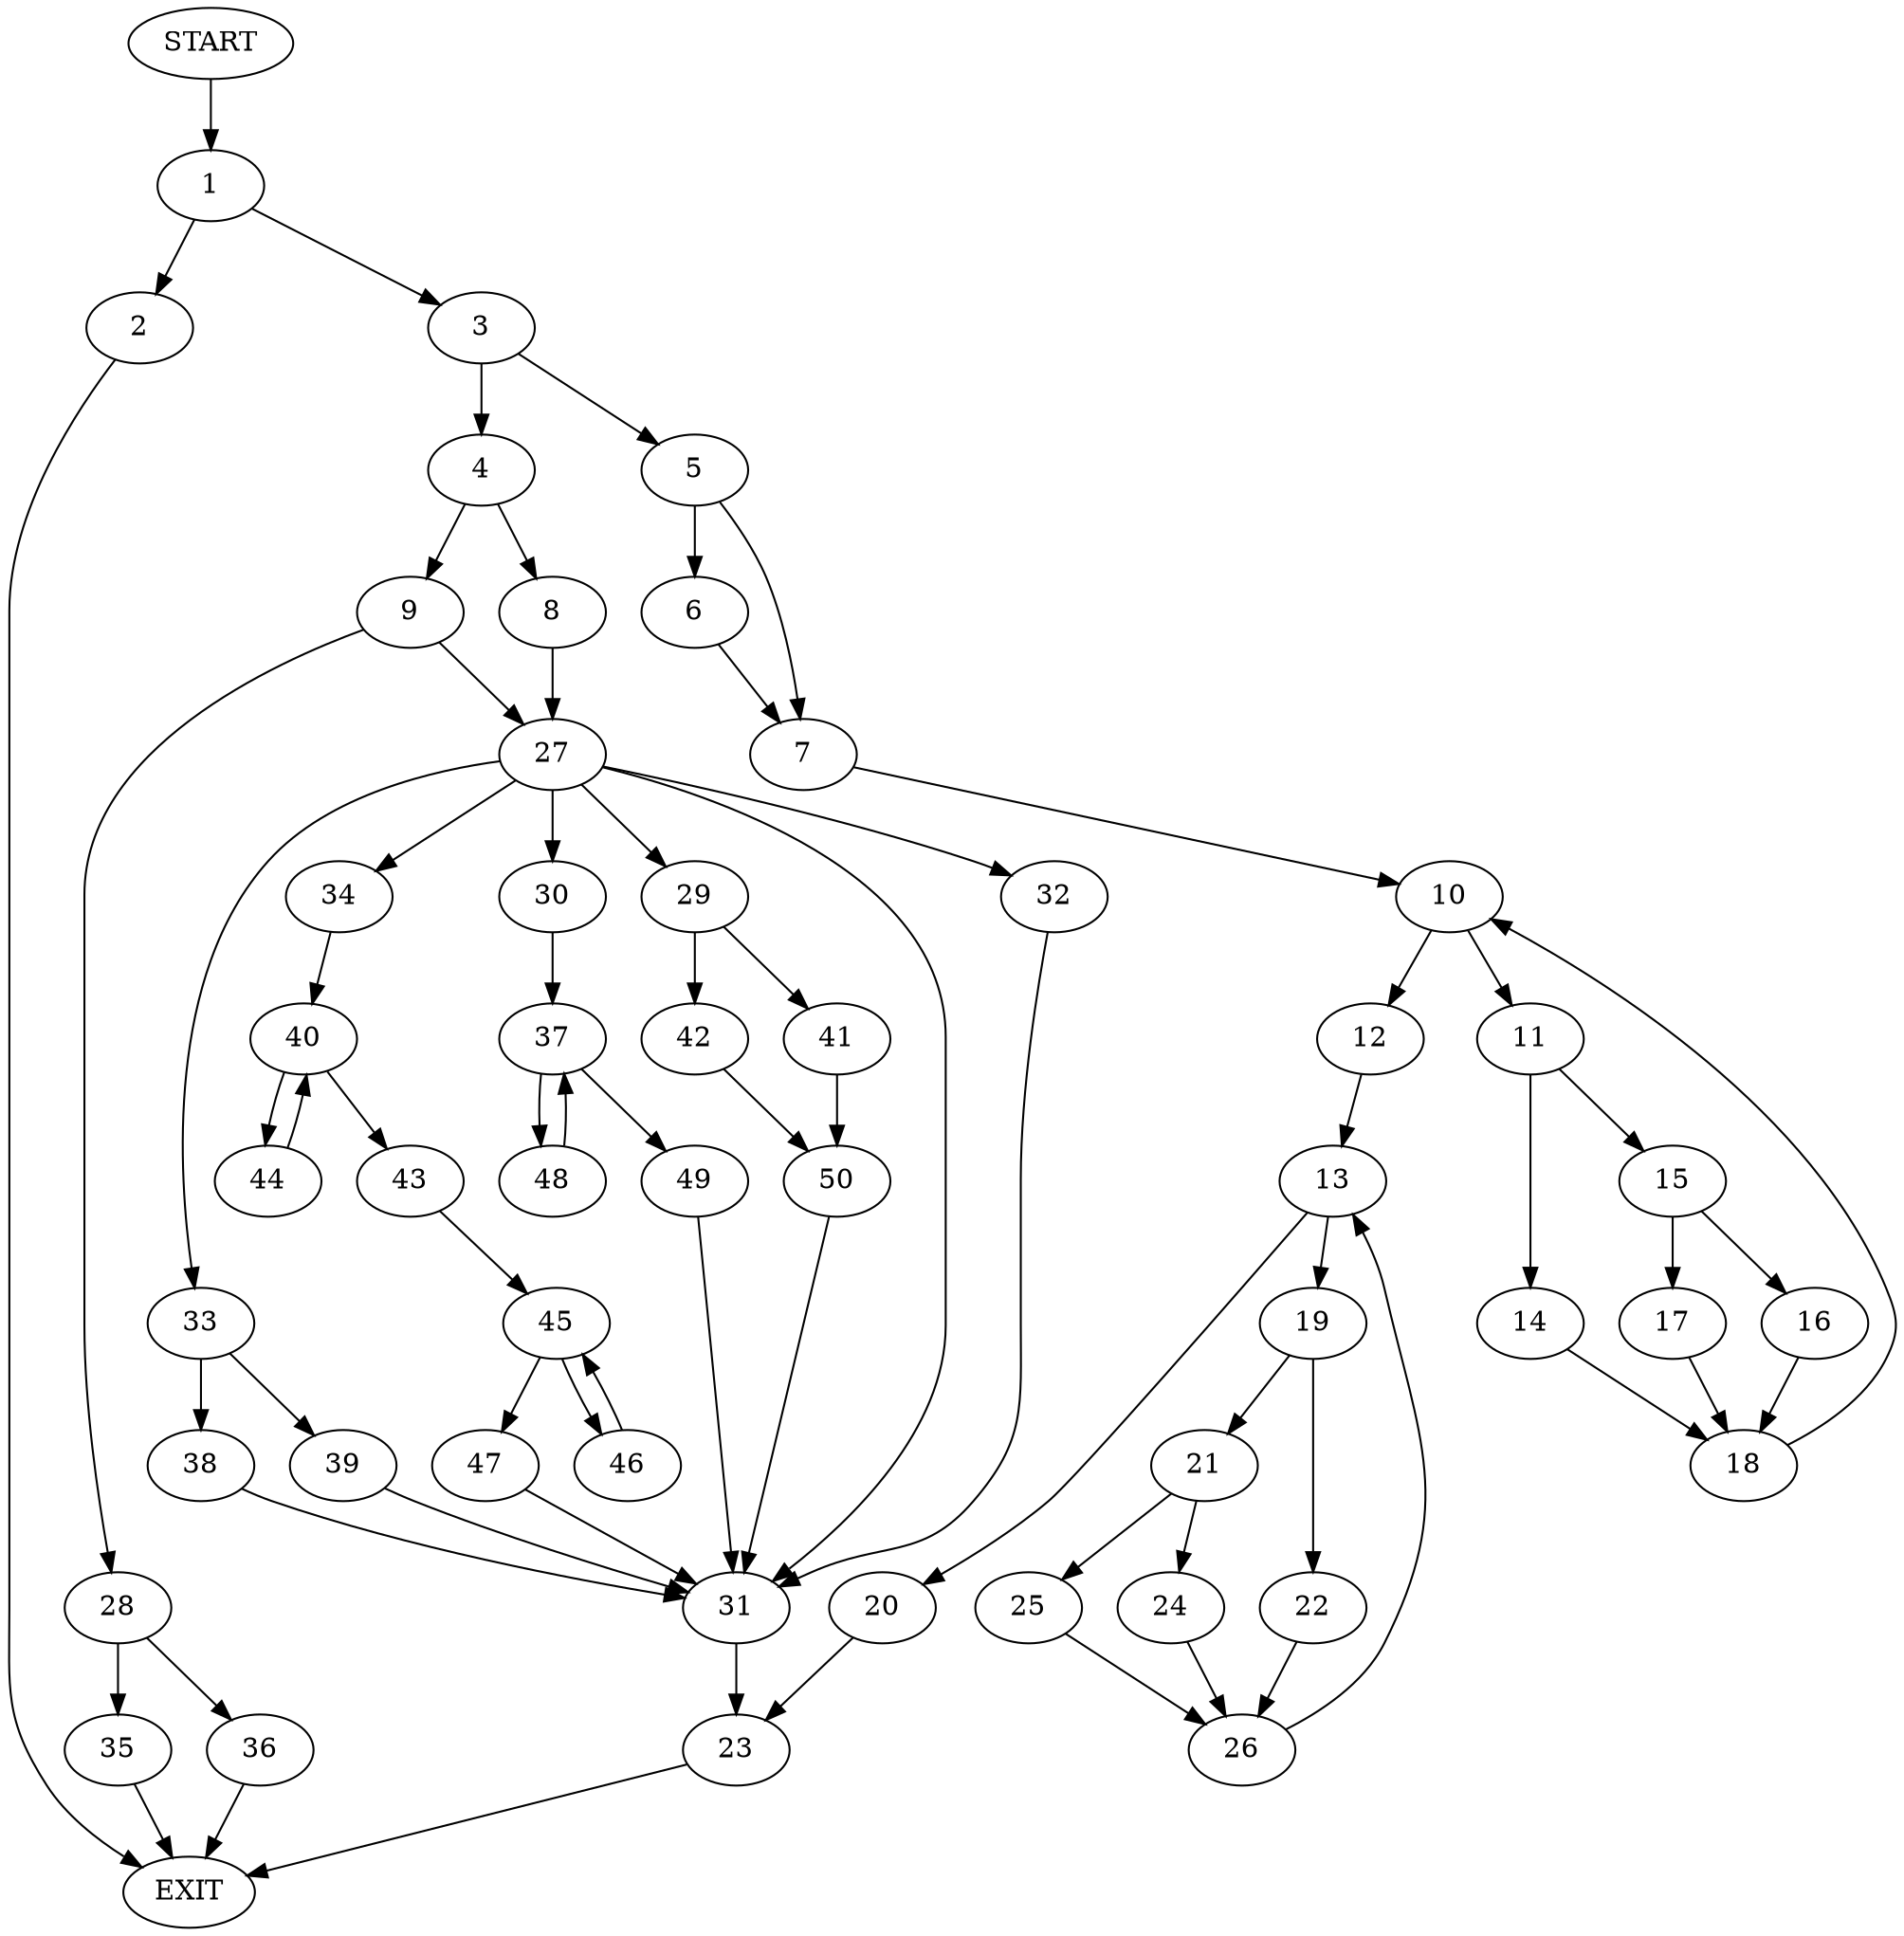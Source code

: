 digraph {
0 [label="START"]
51 [label="EXIT"]
0 -> 1
1 -> 2
1 -> 3
3 -> 4
3 -> 5
2 -> 51
5 -> 6
5 -> 7
4 -> 8
4 -> 9
6 -> 7
7 -> 10
10 -> 11
10 -> 12
12 -> 13
11 -> 14
11 -> 15
15 -> 16
15 -> 17
14 -> 18
18 -> 10
17 -> 18
16 -> 18
13 -> 19
13 -> 20
19 -> 21
19 -> 22
20 -> 23
21 -> 24
21 -> 25
22 -> 26
26 -> 13
25 -> 26
24 -> 26
23 -> 51
9 -> 27
9 -> 28
8 -> 27
27 -> 29
27 -> 30
27 -> 31
27 -> 32
27 -> 33
27 -> 34
28 -> 35
28 -> 36
36 -> 51
35 -> 51
30 -> 37
32 -> 31
33 -> 38
33 -> 39
34 -> 40
31 -> 23
29 -> 41
29 -> 42
40 -> 43
40 -> 44
44 -> 40
43 -> 45
45 -> 46
45 -> 47
46 -> 45
47 -> 31
37 -> 48
37 -> 49
49 -> 31
48 -> 37
38 -> 31
39 -> 31
42 -> 50
41 -> 50
50 -> 31
}
